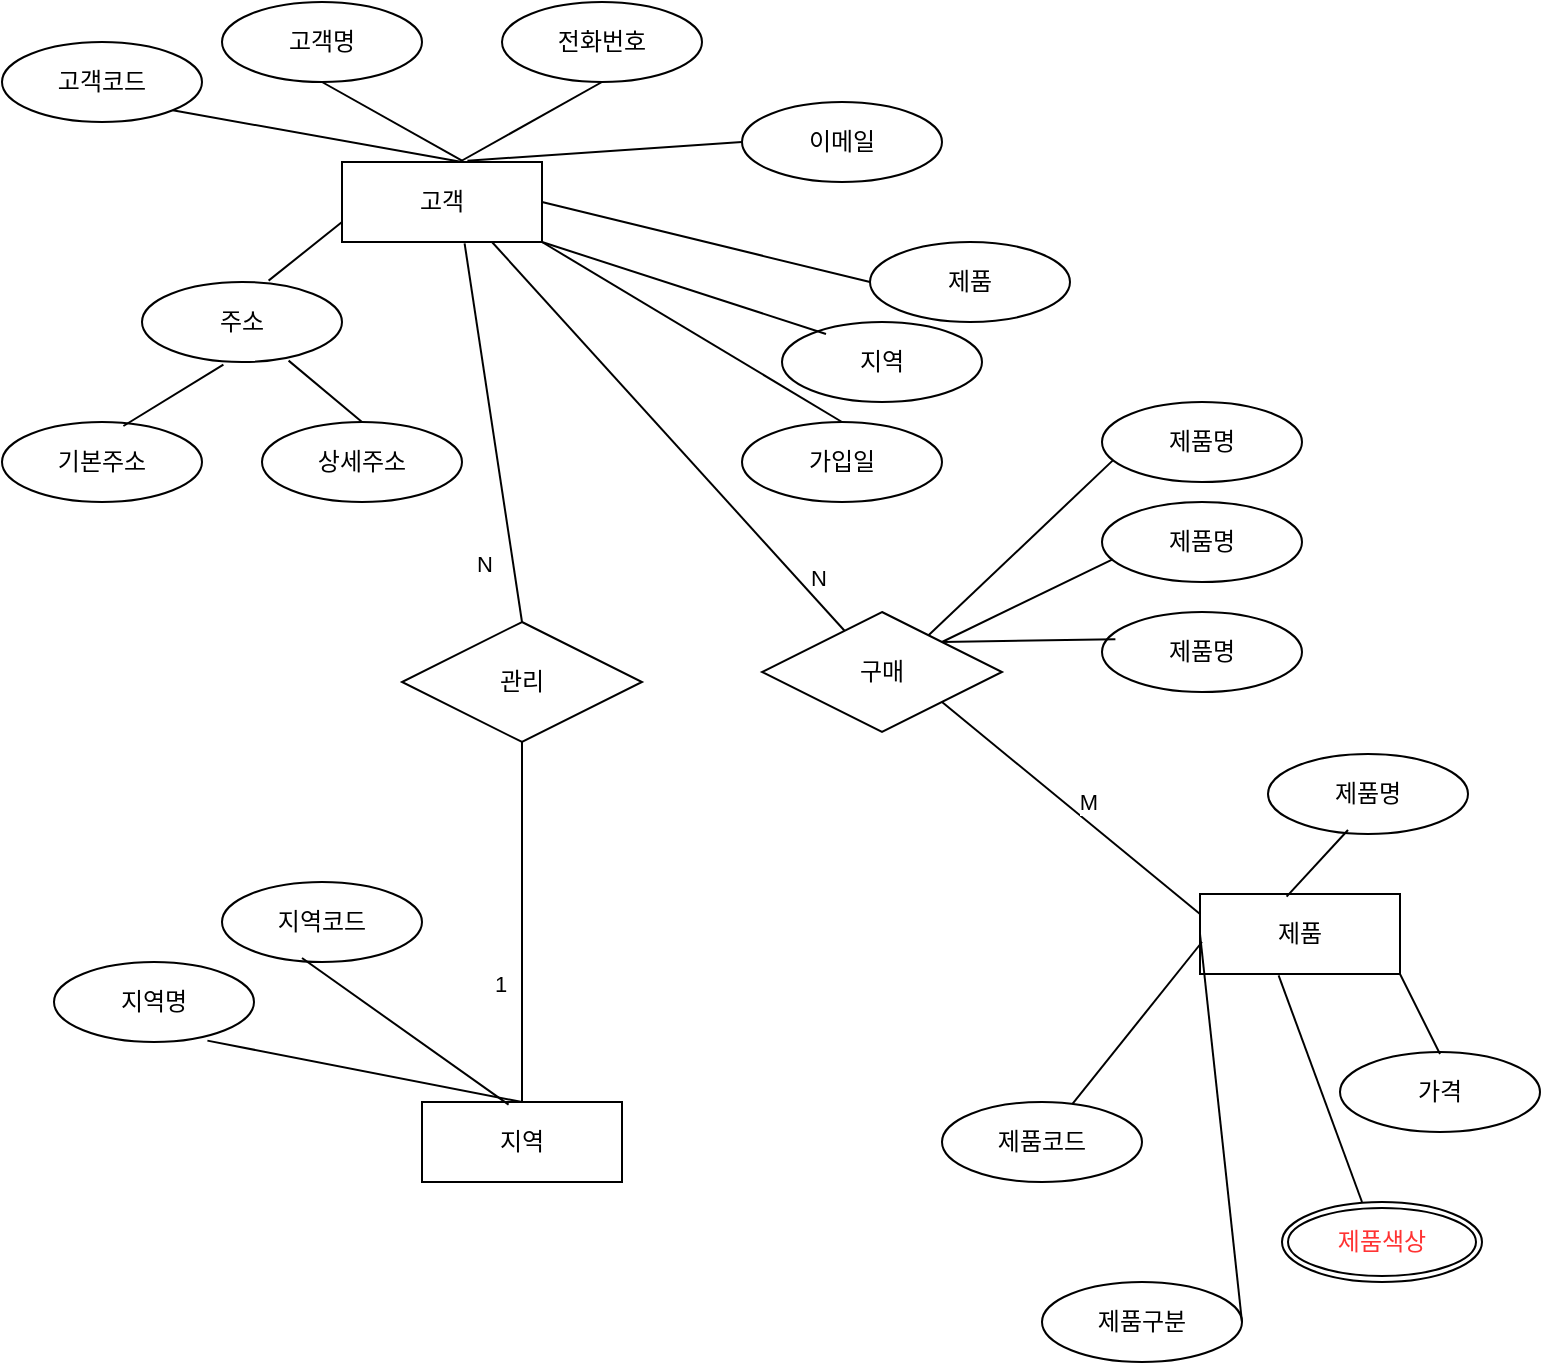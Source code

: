 <mxfile version="23.1.1" type="github" pages="2">
  <diagram name="페이지-1" id="y88Ug3sZVimrGXpxR_aZ">
    <mxGraphModel dx="2074" dy="1106" grid="1" gridSize="10" guides="1" tooltips="1" connect="1" arrows="1" fold="1" page="1" pageScale="1" pageWidth="827" pageHeight="1169" math="0" shadow="0">
      <root>
        <mxCell id="0" />
        <mxCell id="1" parent="0" />
        <mxCell id="SEVIzKfJq-zp5GxZhL6Z-1" value="고객" style="whiteSpace=wrap;html=1;align=center;" parent="1" vertex="1">
          <mxGeometry x="200" y="360" width="100" height="40" as="geometry" />
        </mxCell>
        <mxCell id="SEVIzKfJq-zp5GxZhL6Z-2" value="고객명" style="ellipse;whiteSpace=wrap;html=1;align=center;" parent="1" vertex="1">
          <mxGeometry x="140" y="280" width="100" height="40" as="geometry" />
        </mxCell>
        <mxCell id="SEVIzKfJq-zp5GxZhL6Z-3" value="" style="endArrow=none;html=1;rounded=0;exitX=0.5;exitY=1;exitDx=0;exitDy=0;entryX=0.6;entryY=-0.017;entryDx=0;entryDy=0;entryPerimeter=0;" parent="1" source="SEVIzKfJq-zp5GxZhL6Z-2" target="SEVIzKfJq-zp5GxZhL6Z-1" edge="1">
          <mxGeometry relative="1" as="geometry">
            <mxPoint x="330" y="560" as="sourcePoint" />
            <mxPoint x="450" y="560" as="targetPoint" />
          </mxGeometry>
        </mxCell>
        <mxCell id="SEVIzKfJq-zp5GxZhL6Z-5" value="전화번호" style="ellipse;whiteSpace=wrap;html=1;align=center;" parent="1" vertex="1">
          <mxGeometry x="280" y="280" width="100" height="40" as="geometry" />
        </mxCell>
        <mxCell id="SEVIzKfJq-zp5GxZhL6Z-7" value="" style="endArrow=none;html=1;rounded=0;exitX=0.5;exitY=1;exitDx=0;exitDy=0;entryX=0.587;entryY=0;entryDx=0;entryDy=0;entryPerimeter=0;" parent="1" source="SEVIzKfJq-zp5GxZhL6Z-5" target="SEVIzKfJq-zp5GxZhL6Z-1" edge="1">
          <mxGeometry relative="1" as="geometry">
            <mxPoint x="237" y="320" as="sourcePoint" />
            <mxPoint x="307" y="359" as="targetPoint" />
          </mxGeometry>
        </mxCell>
        <mxCell id="SEVIzKfJq-zp5GxZhL6Z-8" value="이메일" style="ellipse;whiteSpace=wrap;html=1;align=center;" parent="1" vertex="1">
          <mxGeometry x="400" y="330" width="100" height="40" as="geometry" />
        </mxCell>
        <mxCell id="SEVIzKfJq-zp5GxZhL6Z-9" value="고객코드" style="ellipse;whiteSpace=wrap;html=1;align=center;" parent="1" vertex="1">
          <mxGeometry x="30" y="300" width="100" height="40" as="geometry" />
        </mxCell>
        <mxCell id="SEVIzKfJq-zp5GxZhL6Z-10" value="" style="endArrow=none;html=1;rounded=0;exitX=0;exitY=0.5;exitDx=0;exitDy=0;entryX=0.627;entryY=-0.017;entryDx=0;entryDy=0;entryPerimeter=0;" parent="1" source="SEVIzKfJq-zp5GxZhL6Z-8" target="SEVIzKfJq-zp5GxZhL6Z-1" edge="1">
          <mxGeometry relative="1" as="geometry">
            <mxPoint x="340" y="330" as="sourcePoint" />
            <mxPoint x="269" y="370" as="targetPoint" />
          </mxGeometry>
        </mxCell>
        <mxCell id="SEVIzKfJq-zp5GxZhL6Z-11" value="" style="endArrow=none;html=1;rounded=0;exitX=1;exitY=1;exitDx=0;exitDy=0;" parent="1" source="SEVIzKfJq-zp5GxZhL6Z-9" edge="1">
          <mxGeometry relative="1" as="geometry">
            <mxPoint x="410" y="360" as="sourcePoint" />
            <mxPoint x="260" y="360" as="targetPoint" />
          </mxGeometry>
        </mxCell>
        <mxCell id="SEVIzKfJq-zp5GxZhL6Z-12" value="주소" style="ellipse;whiteSpace=wrap;html=1;align=center;" parent="1" vertex="1">
          <mxGeometry x="100" y="420" width="100" height="40" as="geometry" />
        </mxCell>
        <mxCell id="SEVIzKfJq-zp5GxZhL6Z-13" value="기본주소" style="ellipse;whiteSpace=wrap;html=1;align=center;" parent="1" vertex="1">
          <mxGeometry x="30" y="490" width="100" height="40" as="geometry" />
        </mxCell>
        <mxCell id="SEVIzKfJq-zp5GxZhL6Z-14" value="상세주소" style="ellipse;whiteSpace=wrap;html=1;align=center;" parent="1" vertex="1">
          <mxGeometry x="160" y="490" width="100" height="40" as="geometry" />
        </mxCell>
        <mxCell id="SEVIzKfJq-zp5GxZhL6Z-15" value="" style="endArrow=none;html=1;rounded=0;exitX=0;exitY=0.75;exitDx=0;exitDy=0;entryX=0.633;entryY=-0.017;entryDx=0;entryDy=0;entryPerimeter=0;" parent="1" source="SEVIzKfJq-zp5GxZhL6Z-1" target="SEVIzKfJq-zp5GxZhL6Z-12" edge="1">
          <mxGeometry relative="1" as="geometry">
            <mxPoint x="200" y="405" as="sourcePoint" />
            <mxPoint x="270" y="444" as="targetPoint" />
          </mxGeometry>
        </mxCell>
        <mxCell id="SEVIzKfJq-zp5GxZhL6Z-16" value="" style="endArrow=none;html=1;rounded=0;entryX=0.407;entryY=1.033;entryDx=0;entryDy=0;entryPerimeter=0;exitX=0.607;exitY=0.05;exitDx=0;exitDy=0;exitPerimeter=0;" parent="1" source="SEVIzKfJq-zp5GxZhL6Z-13" target="SEVIzKfJq-zp5GxZhL6Z-12" edge="1">
          <mxGeometry relative="1" as="geometry">
            <mxPoint x="100" y="480" as="sourcePoint" />
            <mxPoint x="173" y="429" as="targetPoint" />
          </mxGeometry>
        </mxCell>
        <mxCell id="SEVIzKfJq-zp5GxZhL6Z-17" value="" style="endArrow=none;html=1;rounded=0;exitX=0.5;exitY=0;exitDx=0;exitDy=0;entryX=0.733;entryY=0.983;entryDx=0;entryDy=0;entryPerimeter=0;" parent="1" source="SEVIzKfJq-zp5GxZhL6Z-14" target="SEVIzKfJq-zp5GxZhL6Z-12" edge="1">
          <mxGeometry relative="1" as="geometry">
            <mxPoint x="220" y="410" as="sourcePoint" />
            <mxPoint x="183" y="439" as="targetPoint" />
          </mxGeometry>
        </mxCell>
        <mxCell id="SEVIzKfJq-zp5GxZhL6Z-18" value="" style="endArrow=none;html=1;rounded=0;exitX=1;exitY=1;exitDx=0;exitDy=0;entryX=0.5;entryY=0;entryDx=0;entryDy=0;entryPerimeter=0;" parent="1" source="SEVIzKfJq-zp5GxZhL6Z-1" target="SEVIzKfJq-zp5GxZhL6Z-19" edge="1">
          <mxGeometry relative="1" as="geometry">
            <mxPoint x="210" y="400" as="sourcePoint" />
            <mxPoint x="280" y="450" as="targetPoint" />
          </mxGeometry>
        </mxCell>
        <mxCell id="SEVIzKfJq-zp5GxZhL6Z-19" value="가입일" style="ellipse;whiteSpace=wrap;html=1;align=center;" parent="1" vertex="1">
          <mxGeometry x="400" y="490" width="100" height="40" as="geometry" />
        </mxCell>
        <mxCell id="SEVIzKfJq-zp5GxZhL6Z-20" value="지역" style="ellipse;whiteSpace=wrap;html=1;align=center;" parent="1" vertex="1">
          <mxGeometry x="420" y="440" width="100" height="40" as="geometry" />
        </mxCell>
        <mxCell id="SEVIzKfJq-zp5GxZhL6Z-21" value="" style="endArrow=none;html=1;rounded=0;exitX=1;exitY=1;exitDx=0;exitDy=0;entryX=0.22;entryY=0.15;entryDx=0;entryDy=0;entryPerimeter=0;" parent="1" source="SEVIzKfJq-zp5GxZhL6Z-1" target="SEVIzKfJq-zp5GxZhL6Z-20" edge="1">
          <mxGeometry relative="1" as="geometry">
            <mxPoint x="330" y="409" as="sourcePoint" />
            <mxPoint x="356" y="460" as="targetPoint" />
          </mxGeometry>
        </mxCell>
        <mxCell id="SEVIzKfJq-zp5GxZhL6Z-22" value="지역" style="whiteSpace=wrap;html=1;align=center;" parent="1" vertex="1">
          <mxGeometry x="240" y="830" width="100" height="40" as="geometry" />
        </mxCell>
        <mxCell id="SEVIzKfJq-zp5GxZhL6Z-23" value="지역코드" style="ellipse;whiteSpace=wrap;html=1;align=center;" parent="1" vertex="1">
          <mxGeometry x="140" y="720" width="100" height="40" as="geometry" />
        </mxCell>
        <mxCell id="SEVIzKfJq-zp5GxZhL6Z-24" value="지역명" style="ellipse;whiteSpace=wrap;html=1;align=center;" parent="1" vertex="1">
          <mxGeometry x="56" y="760" width="100" height="40" as="geometry" />
        </mxCell>
        <mxCell id="SEVIzKfJq-zp5GxZhL6Z-25" value="" style="endArrow=none;html=1;rounded=0;exitX=0.4;exitY=0.95;exitDx=0;exitDy=0;exitPerimeter=0;entryX=0.433;entryY=0.033;entryDx=0;entryDy=0;entryPerimeter=0;" parent="1" source="SEVIzKfJq-zp5GxZhL6Z-23" target="SEVIzKfJq-zp5GxZhL6Z-22" edge="1">
          <mxGeometry relative="1" as="geometry">
            <mxPoint x="140" y="735" as="sourcePoint" />
            <mxPoint x="166" y="786" as="targetPoint" />
          </mxGeometry>
        </mxCell>
        <mxCell id="SEVIzKfJq-zp5GxZhL6Z-26" value="" style="endArrow=none;html=1;rounded=0;exitX=0.767;exitY=0.983;exitDx=0;exitDy=0;entryX=0.5;entryY=0;entryDx=0;entryDy=0;exitPerimeter=0;" parent="1" source="SEVIzKfJq-zp5GxZhL6Z-24" target="SEVIzKfJq-zp5GxZhL6Z-22" edge="1">
          <mxGeometry relative="1" as="geometry">
            <mxPoint x="250" y="798" as="sourcePoint" />
            <mxPoint x="219" y="831" as="targetPoint" />
          </mxGeometry>
        </mxCell>
        <mxCell id="SEVIzKfJq-zp5GxZhL6Z-27" value="제품" style="whiteSpace=wrap;html=1;align=center;" parent="1" vertex="1">
          <mxGeometry x="629" y="726" width="100" height="40" as="geometry" />
        </mxCell>
        <mxCell id="SEVIzKfJq-zp5GxZhL6Z-28" value="제품명" style="ellipse;whiteSpace=wrap;html=1;align=center;" parent="1" vertex="1">
          <mxGeometry x="663" y="656" width="100" height="40" as="geometry" />
        </mxCell>
        <mxCell id="SEVIzKfJq-zp5GxZhL6Z-29" value="제품코드" style="ellipse;whiteSpace=wrap;html=1;align=center;" parent="1" vertex="1">
          <mxGeometry x="500" y="830" width="100" height="40" as="geometry" />
        </mxCell>
        <mxCell id="SEVIzKfJq-zp5GxZhL6Z-30" value="" style="endArrow=none;html=1;rounded=0;exitX=0.4;exitY=0.95;exitDx=0;exitDy=0;exitPerimeter=0;entryX=0.433;entryY=0.033;entryDx=0;entryDy=0;entryPerimeter=0;" parent="1" source="SEVIzKfJq-zp5GxZhL6Z-28" target="SEVIzKfJq-zp5GxZhL6Z-27" edge="1">
          <mxGeometry relative="1" as="geometry">
            <mxPoint x="603" y="641" as="sourcePoint" />
            <mxPoint x="629" y="692" as="targetPoint" />
          </mxGeometry>
        </mxCell>
        <mxCell id="SEVIzKfJq-zp5GxZhL6Z-32" value="제품구분" style="ellipse;whiteSpace=wrap;html=1;align=center;" parent="1" vertex="1">
          <mxGeometry x="550" y="920" width="100" height="40" as="geometry" />
        </mxCell>
        <mxCell id="SEVIzKfJq-zp5GxZhL6Z-34" value="" style="endArrow=none;html=1;rounded=0;entryX=0;entryY=0.5;entryDx=0;entryDy=0;exitX=1;exitY=0.5;exitDx=0;exitDy=0;" parent="1" source="SEVIzKfJq-zp5GxZhL6Z-32" target="SEVIzKfJq-zp5GxZhL6Z-27" edge="1">
          <mxGeometry relative="1" as="geometry">
            <mxPoint x="569" y="746" as="sourcePoint" />
            <mxPoint x="622" y="766" as="targetPoint" />
          </mxGeometry>
        </mxCell>
        <mxCell id="SEVIzKfJq-zp5GxZhL6Z-36" value="&lt;font color=&quot;#ff3333&quot;&gt;제품색상&lt;/font&gt;" style="ellipse;shape=doubleEllipse;margin=3;whiteSpace=wrap;html=1;align=center;" parent="1" vertex="1">
          <mxGeometry x="670" y="880" width="100" height="40" as="geometry" />
        </mxCell>
        <mxCell id="SEVIzKfJq-zp5GxZhL6Z-37" value="" style="endArrow=none;html=1;rounded=0;entryX=0.393;entryY=1.017;entryDx=0;entryDy=0;exitX=0.4;exitY=0;exitDx=0;exitDy=0;exitPerimeter=0;entryPerimeter=0;" parent="1" source="SEVIzKfJq-zp5GxZhL6Z-36" target="SEVIzKfJq-zp5GxZhL6Z-27" edge="1">
          <mxGeometry relative="1" as="geometry">
            <mxPoint x="573" y="776" as="sourcePoint" />
            <mxPoint x="663" y="776" as="targetPoint" />
          </mxGeometry>
        </mxCell>
        <mxCell id="SEVIzKfJq-zp5GxZhL6Z-39" value="가격" style="ellipse;whiteSpace=wrap;html=1;align=center;" parent="1" vertex="1">
          <mxGeometry x="699" y="805" width="100" height="40" as="geometry" />
        </mxCell>
        <mxCell id="SEVIzKfJq-zp5GxZhL6Z-40" value="" style="endArrow=none;html=1;rounded=0;entryX=1;entryY=1;entryDx=0;entryDy=0;exitX=0.5;exitY=0;exitDx=0;exitDy=0;" parent="1" target="SEVIzKfJq-zp5GxZhL6Z-27" edge="1">
          <mxGeometry relative="1" as="geometry">
            <mxPoint x="749" y="806" as="sourcePoint" />
            <mxPoint x="678" y="777" as="targetPoint" />
          </mxGeometry>
        </mxCell>
        <mxCell id="SEVIzKfJq-zp5GxZhL6Z-41" value="제품" style="ellipse;whiteSpace=wrap;html=1;align=center;" parent="1" vertex="1">
          <mxGeometry x="464" y="400" width="100" height="40" as="geometry" />
        </mxCell>
        <mxCell id="SEVIzKfJq-zp5GxZhL6Z-42" value="" style="endArrow=none;html=1;rounded=0;exitX=0;exitY=0.5;exitDx=0;exitDy=0;entryX=1;entryY=0.5;entryDx=0;entryDy=0;" parent="1" source="SEVIzKfJq-zp5GxZhL6Z-41" target="SEVIzKfJq-zp5GxZhL6Z-1" edge="1">
          <mxGeometry relative="1" as="geometry">
            <mxPoint x="437" y="391" as="sourcePoint" />
            <mxPoint x="300" y="400" as="targetPoint" />
          </mxGeometry>
        </mxCell>
        <mxCell id="SEVIzKfJq-zp5GxZhL6Z-43" value="관리" style="shape=rhombus;perimeter=rhombusPerimeter;whiteSpace=wrap;html=1;align=center;" parent="1" vertex="1">
          <mxGeometry x="230" y="590" width="120" height="60" as="geometry" />
        </mxCell>
        <mxCell id="SEVIzKfJq-zp5GxZhL6Z-45" value="" style="endArrow=none;html=1;rounded=0;exitX=0.613;exitY=1.017;exitDx=0;exitDy=0;entryX=0.5;entryY=0;entryDx=0;entryDy=0;exitPerimeter=0;" parent="1" source="SEVIzKfJq-zp5GxZhL6Z-1" target="SEVIzKfJq-zp5GxZhL6Z-43" edge="1">
          <mxGeometry relative="1" as="geometry">
            <mxPoint x="250" y="430" as="sourcePoint" />
            <mxPoint x="314" y="530" as="targetPoint" />
          </mxGeometry>
        </mxCell>
        <mxCell id="SEVIzKfJq-zp5GxZhL6Z-47" value="N" style="edgeLabel;html=1;align=center;verticalAlign=middle;resizable=0;points=[];" parent="SEVIzKfJq-zp5GxZhL6Z-45" vertex="1" connectable="0">
          <mxGeometry x="0.6" y="-3" relative="1" as="geometry">
            <mxPoint x="-11" y="8" as="offset" />
          </mxGeometry>
        </mxCell>
        <mxCell id="SEVIzKfJq-zp5GxZhL6Z-46" value="" style="endArrow=none;html=1;rounded=0;exitX=0.5;exitY=1;exitDx=0;exitDy=0;" parent="1" source="SEVIzKfJq-zp5GxZhL6Z-43" target="SEVIzKfJq-zp5GxZhL6Z-22" edge="1">
          <mxGeometry relative="1" as="geometry">
            <mxPoint x="300" y="660" as="sourcePoint" />
            <mxPoint x="329" y="849" as="targetPoint" />
          </mxGeometry>
        </mxCell>
        <mxCell id="SEVIzKfJq-zp5GxZhL6Z-48" value="1" style="edgeLabel;html=1;align=center;verticalAlign=middle;resizable=0;points=[];" parent="SEVIzKfJq-zp5GxZhL6Z-46" vertex="1" connectable="0">
          <mxGeometry x="0.341" y="-4" relative="1" as="geometry">
            <mxPoint x="-7" as="offset" />
          </mxGeometry>
        </mxCell>
        <mxCell id="SEVIzKfJq-zp5GxZhL6Z-49" value="구매" style="shape=rhombus;perimeter=rhombusPerimeter;whiteSpace=wrap;html=1;align=center;" parent="1" vertex="1">
          <mxGeometry x="410" y="585" width="120" height="60" as="geometry" />
        </mxCell>
        <mxCell id="SEVIzKfJq-zp5GxZhL6Z-50" value="제품명" style="ellipse;whiteSpace=wrap;html=1;align=center;" parent="1" vertex="1">
          <mxGeometry x="580" y="480" width="100" height="40" as="geometry" />
        </mxCell>
        <mxCell id="SEVIzKfJq-zp5GxZhL6Z-51" value="제품명" style="ellipse;whiteSpace=wrap;html=1;align=center;" parent="1" vertex="1">
          <mxGeometry x="580" y="530" width="100" height="40" as="geometry" />
        </mxCell>
        <mxCell id="SEVIzKfJq-zp5GxZhL6Z-52" value="제품명" style="ellipse;whiteSpace=wrap;html=1;align=center;" parent="1" vertex="1">
          <mxGeometry x="580" y="585" width="100" height="40" as="geometry" />
        </mxCell>
        <mxCell id="SEVIzKfJq-zp5GxZhL6Z-53" value="" style="endArrow=none;html=1;rounded=0;exitX=0.694;exitY=0.194;exitDx=0;exitDy=0;entryX=0.053;entryY=0.733;entryDx=0;entryDy=0;exitPerimeter=0;entryPerimeter=0;" parent="1" source="SEVIzKfJq-zp5GxZhL6Z-49" target="SEVIzKfJq-zp5GxZhL6Z-50" edge="1">
          <mxGeometry relative="1" as="geometry">
            <mxPoint x="472.5" y="590" as="sourcePoint" />
            <mxPoint x="555.5" y="611" as="targetPoint" />
          </mxGeometry>
        </mxCell>
        <mxCell id="SEVIzKfJq-zp5GxZhL6Z-54" value="" style="endArrow=none;html=1;rounded=0;exitX=1;exitY=0;exitDx=0;exitDy=0;entryX=0.053;entryY=0.717;entryDx=0;entryDy=0;entryPerimeter=0;" parent="1" source="SEVIzKfJq-zp5GxZhL6Z-49" target="SEVIzKfJq-zp5GxZhL6Z-51" edge="1">
          <mxGeometry relative="1" as="geometry">
            <mxPoint x="503" y="607" as="sourcePoint" />
            <mxPoint x="595" y="519" as="targetPoint" />
          </mxGeometry>
        </mxCell>
        <mxCell id="SEVIzKfJq-zp5GxZhL6Z-55" value="" style="endArrow=none;html=1;rounded=0;exitX=1;exitY=0;exitDx=0;exitDy=0;entryX=0.067;entryY=0.342;entryDx=0;entryDy=0;entryPerimeter=0;" parent="1" source="SEVIzKfJq-zp5GxZhL6Z-49" target="SEVIzKfJq-zp5GxZhL6Z-52" edge="1">
          <mxGeometry relative="1" as="geometry">
            <mxPoint x="510" y="610" as="sourcePoint" />
            <mxPoint x="595" y="569" as="targetPoint" />
          </mxGeometry>
        </mxCell>
        <mxCell id="SEVIzKfJq-zp5GxZhL6Z-56" value="" style="endArrow=none;html=1;rounded=0;exitX=0.75;exitY=1;exitDx=0;exitDy=0;" parent="1" source="SEVIzKfJq-zp5GxZhL6Z-1" target="SEVIzKfJq-zp5GxZhL6Z-49" edge="1">
          <mxGeometry relative="1" as="geometry">
            <mxPoint x="310" y="410" as="sourcePoint" />
            <mxPoint x="374" y="510" as="targetPoint" />
          </mxGeometry>
        </mxCell>
        <mxCell id="SEVIzKfJq-zp5GxZhL6Z-59" value="N" style="edgeLabel;html=1;align=center;verticalAlign=middle;resizable=0;points=[];" parent="SEVIzKfJq-zp5GxZhL6Z-56" vertex="1" connectable="0">
          <mxGeometry x="0.74" y="2" relative="1" as="geometry">
            <mxPoint x="8" as="offset" />
          </mxGeometry>
        </mxCell>
        <mxCell id="SEVIzKfJq-zp5GxZhL6Z-57" value="" style="endArrow=none;html=1;rounded=0;" parent="1" target="SEVIzKfJq-zp5GxZhL6Z-29" edge="1">
          <mxGeometry relative="1" as="geometry">
            <mxPoint x="630" y="750" as="sourcePoint" />
            <mxPoint x="682" y="737" as="targetPoint" />
          </mxGeometry>
        </mxCell>
        <mxCell id="SEVIzKfJq-zp5GxZhL6Z-58" value="" style="endArrow=none;html=1;rounded=0;exitX=1;exitY=1;exitDx=0;exitDy=0;entryX=0;entryY=0.25;entryDx=0;entryDy=0;" parent="1" source="SEVIzKfJq-zp5GxZhL6Z-49" target="SEVIzKfJq-zp5GxZhL6Z-27" edge="1">
          <mxGeometry relative="1" as="geometry">
            <mxPoint x="640" y="760" as="sourcePoint" />
            <mxPoint x="575" y="841" as="targetPoint" />
          </mxGeometry>
        </mxCell>
        <mxCell id="SEVIzKfJq-zp5GxZhL6Z-60" value="M" style="edgeLabel;html=1;align=center;verticalAlign=middle;resizable=0;points=[];" parent="SEVIzKfJq-zp5GxZhL6Z-58" vertex="1" connectable="0">
          <mxGeometry x="-0.021" y="3" relative="1" as="geometry">
            <mxPoint x="8" as="offset" />
          </mxGeometry>
        </mxCell>
      </root>
    </mxGraphModel>
  </diagram>
  <diagram id="8Q22fboDWvv9FBcTyrxG" name="페이지-2">
    <mxGraphModel dx="2074" dy="1106" grid="1" gridSize="10" guides="1" tooltips="1" connect="1" arrows="1" fold="1" page="1" pageScale="1" pageWidth="1169" pageHeight="827" math="0" shadow="0">
      <root>
        <mxCell id="0" />
        <mxCell id="1" parent="0" />
        <mxCell id="imBwDSwMUSAuqigEpWL7-1" value="고객" style="shape=table;startSize=30;container=1;collapsible=1;childLayout=tableLayout;fixedRows=1;rowLines=0;fontStyle=1;align=center;resizeLast=1;html=1;" vertex="1" parent="1">
          <mxGeometry x="160" y="90" width="180" height="210" as="geometry" />
        </mxCell>
        <mxCell id="imBwDSwMUSAuqigEpWL7-2" value="" style="shape=tableRow;horizontal=0;startSize=0;swimlaneHead=0;swimlaneBody=0;fillColor=none;collapsible=0;dropTarget=0;points=[[0,0.5],[1,0.5]];portConstraint=eastwest;top=0;left=0;right=0;bottom=1;" vertex="1" parent="imBwDSwMUSAuqigEpWL7-1">
          <mxGeometry y="30" width="180" height="30" as="geometry" />
        </mxCell>
        <mxCell id="imBwDSwMUSAuqigEpWL7-3" value="PK" style="shape=partialRectangle;connectable=0;fillColor=none;top=0;left=0;bottom=0;right=0;fontStyle=1;overflow=hidden;whiteSpace=wrap;html=1;" vertex="1" parent="imBwDSwMUSAuqigEpWL7-2">
          <mxGeometry width="30" height="30" as="geometry">
            <mxRectangle width="30" height="30" as="alternateBounds" />
          </mxGeometry>
        </mxCell>
        <mxCell id="imBwDSwMUSAuqigEpWL7-4" value="고객코드" style="shape=partialRectangle;connectable=0;fillColor=none;top=0;left=0;bottom=0;right=0;align=left;spacingLeft=6;fontStyle=5;overflow=hidden;whiteSpace=wrap;html=1;" vertex="1" parent="imBwDSwMUSAuqigEpWL7-2">
          <mxGeometry x="30" width="150" height="30" as="geometry">
            <mxRectangle width="150" height="30" as="alternateBounds" />
          </mxGeometry>
        </mxCell>
        <mxCell id="imBwDSwMUSAuqigEpWL7-5" value="" style="shape=tableRow;horizontal=0;startSize=0;swimlaneHead=0;swimlaneBody=0;fillColor=none;collapsible=0;dropTarget=0;points=[[0,0.5],[1,0.5]];portConstraint=eastwest;top=0;left=0;right=0;bottom=0;" vertex="1" parent="imBwDSwMUSAuqigEpWL7-1">
          <mxGeometry y="60" width="180" height="30" as="geometry" />
        </mxCell>
        <mxCell id="imBwDSwMUSAuqigEpWL7-6" value="" style="shape=partialRectangle;connectable=0;fillColor=none;top=0;left=0;bottom=0;right=0;editable=1;overflow=hidden;whiteSpace=wrap;html=1;" vertex="1" parent="imBwDSwMUSAuqigEpWL7-5">
          <mxGeometry width="30" height="30" as="geometry">
            <mxRectangle width="30" height="30" as="alternateBounds" />
          </mxGeometry>
        </mxCell>
        <mxCell id="imBwDSwMUSAuqigEpWL7-7" value="고객명" style="shape=partialRectangle;connectable=0;fillColor=none;top=0;left=0;bottom=0;right=0;align=left;spacingLeft=6;overflow=hidden;whiteSpace=wrap;html=1;" vertex="1" parent="imBwDSwMUSAuqigEpWL7-5">
          <mxGeometry x="30" width="150" height="30" as="geometry">
            <mxRectangle width="150" height="30" as="alternateBounds" />
          </mxGeometry>
        </mxCell>
        <mxCell id="imBwDSwMUSAuqigEpWL7-8" value="" style="shape=tableRow;horizontal=0;startSize=0;swimlaneHead=0;swimlaneBody=0;fillColor=none;collapsible=0;dropTarget=0;points=[[0,0.5],[1,0.5]];portConstraint=eastwest;top=0;left=0;right=0;bottom=0;" vertex="1" parent="imBwDSwMUSAuqigEpWL7-1">
          <mxGeometry y="90" width="180" height="30" as="geometry" />
        </mxCell>
        <mxCell id="imBwDSwMUSAuqigEpWL7-9" value="" style="shape=partialRectangle;connectable=0;fillColor=none;top=0;left=0;bottom=0;right=0;editable=1;overflow=hidden;whiteSpace=wrap;html=1;" vertex="1" parent="imBwDSwMUSAuqigEpWL7-8">
          <mxGeometry width="30" height="30" as="geometry">
            <mxRectangle width="30" height="30" as="alternateBounds" />
          </mxGeometry>
        </mxCell>
        <mxCell id="imBwDSwMUSAuqigEpWL7-10" value="이메일" style="shape=partialRectangle;connectable=0;fillColor=none;top=0;left=0;bottom=0;right=0;align=left;spacingLeft=6;overflow=hidden;whiteSpace=wrap;html=1;" vertex="1" parent="imBwDSwMUSAuqigEpWL7-8">
          <mxGeometry x="30" width="150" height="30" as="geometry">
            <mxRectangle width="150" height="30" as="alternateBounds" />
          </mxGeometry>
        </mxCell>
        <mxCell id="imBwDSwMUSAuqigEpWL7-11" value="" style="shape=tableRow;horizontal=0;startSize=0;swimlaneHead=0;swimlaneBody=0;fillColor=none;collapsible=0;dropTarget=0;points=[[0,0.5],[1,0.5]];portConstraint=eastwest;top=0;left=0;right=0;bottom=0;" vertex="1" parent="imBwDSwMUSAuqigEpWL7-1">
          <mxGeometry y="120" width="180" height="30" as="geometry" />
        </mxCell>
        <mxCell id="imBwDSwMUSAuqigEpWL7-12" value="" style="shape=partialRectangle;connectable=0;fillColor=none;top=0;left=0;bottom=0;right=0;editable=1;overflow=hidden;whiteSpace=wrap;html=1;" vertex="1" parent="imBwDSwMUSAuqigEpWL7-11">
          <mxGeometry width="30" height="30" as="geometry">
            <mxRectangle width="30" height="30" as="alternateBounds" />
          </mxGeometry>
        </mxCell>
        <mxCell id="imBwDSwMUSAuqigEpWL7-13" value="기본주소" style="shape=partialRectangle;connectable=0;fillColor=none;top=0;left=0;bottom=0;right=0;align=left;spacingLeft=6;overflow=hidden;whiteSpace=wrap;html=1;" vertex="1" parent="imBwDSwMUSAuqigEpWL7-11">
          <mxGeometry x="30" width="150" height="30" as="geometry">
            <mxRectangle width="150" height="30" as="alternateBounds" />
          </mxGeometry>
        </mxCell>
        <mxCell id="imBwDSwMUSAuqigEpWL7-14" value="" style="shape=tableRow;horizontal=0;startSize=0;swimlaneHead=0;swimlaneBody=0;fillColor=none;collapsible=0;dropTarget=0;points=[[0,0.5],[1,0.5]];portConstraint=eastwest;top=0;left=0;right=0;bottom=0;" vertex="1" parent="imBwDSwMUSAuqigEpWL7-1">
          <mxGeometry y="150" width="180" height="30" as="geometry" />
        </mxCell>
        <mxCell id="imBwDSwMUSAuqigEpWL7-15" value="" style="shape=partialRectangle;connectable=0;fillColor=none;top=0;left=0;bottom=0;right=0;editable=1;overflow=hidden;whiteSpace=wrap;html=1;" vertex="1" parent="imBwDSwMUSAuqigEpWL7-14">
          <mxGeometry width="30" height="30" as="geometry">
            <mxRectangle width="30" height="30" as="alternateBounds" />
          </mxGeometry>
        </mxCell>
        <mxCell id="imBwDSwMUSAuqigEpWL7-16" value="상세주소" style="shape=partialRectangle;connectable=0;fillColor=none;top=0;left=0;bottom=0;right=0;align=left;spacingLeft=6;overflow=hidden;whiteSpace=wrap;html=1;" vertex="1" parent="imBwDSwMUSAuqigEpWL7-14">
          <mxGeometry x="30" width="150" height="30" as="geometry">
            <mxRectangle width="150" height="30" as="alternateBounds" />
          </mxGeometry>
        </mxCell>
        <mxCell id="imBwDSwMUSAuqigEpWL7-17" value="" style="shape=tableRow;horizontal=0;startSize=0;swimlaneHead=0;swimlaneBody=0;fillColor=none;collapsible=0;dropTarget=0;points=[[0,0.5],[1,0.5]];portConstraint=eastwest;top=0;left=0;right=0;bottom=0;" vertex="1" parent="imBwDSwMUSAuqigEpWL7-1">
          <mxGeometry y="180" width="180" height="30" as="geometry" />
        </mxCell>
        <mxCell id="imBwDSwMUSAuqigEpWL7-18" value="" style="shape=partialRectangle;connectable=0;fillColor=none;top=0;left=0;bottom=0;right=0;editable=1;overflow=hidden;whiteSpace=wrap;html=1;" vertex="1" parent="imBwDSwMUSAuqigEpWL7-17">
          <mxGeometry width="30" height="30" as="geometry">
            <mxRectangle width="30" height="30" as="alternateBounds" />
          </mxGeometry>
        </mxCell>
        <mxCell id="imBwDSwMUSAuqigEpWL7-19" value="지역코드" style="shape=partialRectangle;connectable=0;fillColor=none;top=0;left=0;bottom=0;right=0;align=left;spacingLeft=6;overflow=hidden;whiteSpace=wrap;html=1;" vertex="1" parent="imBwDSwMUSAuqigEpWL7-17">
          <mxGeometry x="30" width="150" height="30" as="geometry">
            <mxRectangle width="150" height="30" as="alternateBounds" />
          </mxGeometry>
        </mxCell>
        <mxCell id="imBwDSwMUSAuqigEpWL7-26" value="지역" style="shape=table;startSize=30;container=1;collapsible=1;childLayout=tableLayout;fixedRows=1;rowLines=0;fontStyle=1;align=center;resizeLast=1;html=1;" vertex="1" parent="1">
          <mxGeometry x="500" y="90" width="180" height="90" as="geometry" />
        </mxCell>
        <mxCell id="imBwDSwMUSAuqigEpWL7-27" value="" style="shape=tableRow;horizontal=0;startSize=0;swimlaneHead=0;swimlaneBody=0;fillColor=none;collapsible=0;dropTarget=0;points=[[0,0.5],[1,0.5]];portConstraint=eastwest;top=0;left=0;right=0;bottom=1;" vertex="1" parent="imBwDSwMUSAuqigEpWL7-26">
          <mxGeometry y="30" width="180" height="30" as="geometry" />
        </mxCell>
        <mxCell id="imBwDSwMUSAuqigEpWL7-28" value="PK" style="shape=partialRectangle;connectable=0;fillColor=none;top=0;left=0;bottom=0;right=0;fontStyle=1;overflow=hidden;whiteSpace=wrap;html=1;" vertex="1" parent="imBwDSwMUSAuqigEpWL7-27">
          <mxGeometry width="30" height="30" as="geometry">
            <mxRectangle width="30" height="30" as="alternateBounds" />
          </mxGeometry>
        </mxCell>
        <mxCell id="imBwDSwMUSAuqigEpWL7-29" value="지역코드" style="shape=partialRectangle;connectable=0;fillColor=none;top=0;left=0;bottom=0;right=0;align=left;spacingLeft=6;fontStyle=5;overflow=hidden;whiteSpace=wrap;html=1;" vertex="1" parent="imBwDSwMUSAuqigEpWL7-27">
          <mxGeometry x="30" width="150" height="30" as="geometry">
            <mxRectangle width="150" height="30" as="alternateBounds" />
          </mxGeometry>
        </mxCell>
        <mxCell id="imBwDSwMUSAuqigEpWL7-30" value="" style="shape=tableRow;horizontal=0;startSize=0;swimlaneHead=0;swimlaneBody=0;fillColor=none;collapsible=0;dropTarget=0;points=[[0,0.5],[1,0.5]];portConstraint=eastwest;top=0;left=0;right=0;bottom=0;" vertex="1" parent="imBwDSwMUSAuqigEpWL7-26">
          <mxGeometry y="60" width="180" height="30" as="geometry" />
        </mxCell>
        <mxCell id="imBwDSwMUSAuqigEpWL7-31" value="" style="shape=partialRectangle;connectable=0;fillColor=none;top=0;left=0;bottom=0;right=0;editable=1;overflow=hidden;whiteSpace=wrap;html=1;" vertex="1" parent="imBwDSwMUSAuqigEpWL7-30">
          <mxGeometry width="30" height="30" as="geometry">
            <mxRectangle width="30" height="30" as="alternateBounds" />
          </mxGeometry>
        </mxCell>
        <mxCell id="imBwDSwMUSAuqigEpWL7-32" value="지역명" style="shape=partialRectangle;connectable=0;fillColor=none;top=0;left=0;bottom=0;right=0;align=left;spacingLeft=6;overflow=hidden;whiteSpace=wrap;html=1;" vertex="1" parent="imBwDSwMUSAuqigEpWL7-30">
          <mxGeometry x="30" width="150" height="30" as="geometry">
            <mxRectangle width="150" height="30" as="alternateBounds" />
          </mxGeometry>
        </mxCell>
        <mxCell id="imBwDSwMUSAuqigEpWL7-51" value="제품" style="shape=table;startSize=30;container=1;collapsible=1;childLayout=tableLayout;fixedRows=1;rowLines=0;fontStyle=1;align=center;resizeLast=1;html=1;" vertex="1" parent="1">
          <mxGeometry x="810" y="80" width="180" height="270" as="geometry" />
        </mxCell>
        <mxCell id="imBwDSwMUSAuqigEpWL7-52" value="" style="shape=tableRow;horizontal=0;startSize=0;swimlaneHead=0;swimlaneBody=0;fillColor=none;collapsible=0;dropTarget=0;points=[[0,0.5],[1,0.5]];portConstraint=eastwest;top=0;left=0;right=0;bottom=1;" vertex="1" parent="imBwDSwMUSAuqigEpWL7-51">
          <mxGeometry y="30" width="180" height="30" as="geometry" />
        </mxCell>
        <mxCell id="imBwDSwMUSAuqigEpWL7-53" value="PK" style="shape=partialRectangle;connectable=0;fillColor=none;top=0;left=0;bottom=0;right=0;fontStyle=1;overflow=hidden;whiteSpace=wrap;html=1;" vertex="1" parent="imBwDSwMUSAuqigEpWL7-52">
          <mxGeometry width="30" height="30" as="geometry">
            <mxRectangle width="30" height="30" as="alternateBounds" />
          </mxGeometry>
        </mxCell>
        <mxCell id="imBwDSwMUSAuqigEpWL7-54" value="제품코드" style="shape=partialRectangle;connectable=0;fillColor=none;top=0;left=0;bottom=0;right=0;align=left;spacingLeft=6;fontStyle=5;overflow=hidden;whiteSpace=wrap;html=1;" vertex="1" parent="imBwDSwMUSAuqigEpWL7-52">
          <mxGeometry x="30" width="150" height="30" as="geometry">
            <mxRectangle width="150" height="30" as="alternateBounds" />
          </mxGeometry>
        </mxCell>
        <mxCell id="imBwDSwMUSAuqigEpWL7-55" value="" style="shape=tableRow;horizontal=0;startSize=0;swimlaneHead=0;swimlaneBody=0;fillColor=none;collapsible=0;dropTarget=0;points=[[0,0.5],[1,0.5]];portConstraint=eastwest;top=0;left=0;right=0;bottom=0;" vertex="1" parent="imBwDSwMUSAuqigEpWL7-51">
          <mxGeometry y="60" width="180" height="30" as="geometry" />
        </mxCell>
        <mxCell id="imBwDSwMUSAuqigEpWL7-56" value="" style="shape=partialRectangle;connectable=0;fillColor=none;top=0;left=0;bottom=0;right=0;editable=1;overflow=hidden;whiteSpace=wrap;html=1;" vertex="1" parent="imBwDSwMUSAuqigEpWL7-55">
          <mxGeometry width="30" height="30" as="geometry">
            <mxRectangle width="30" height="30" as="alternateBounds" />
          </mxGeometry>
        </mxCell>
        <mxCell id="imBwDSwMUSAuqigEpWL7-57" value="제품명" style="shape=partialRectangle;connectable=0;fillColor=none;top=0;left=0;bottom=0;right=0;align=left;spacingLeft=6;overflow=hidden;whiteSpace=wrap;html=1;" vertex="1" parent="imBwDSwMUSAuqigEpWL7-55">
          <mxGeometry x="30" width="150" height="30" as="geometry">
            <mxRectangle width="150" height="30" as="alternateBounds" />
          </mxGeometry>
        </mxCell>
        <mxCell id="imBwDSwMUSAuqigEpWL7-58" value="" style="shape=tableRow;horizontal=0;startSize=0;swimlaneHead=0;swimlaneBody=0;fillColor=none;collapsible=0;dropTarget=0;points=[[0,0.5],[1,0.5]];portConstraint=eastwest;top=0;left=0;right=0;bottom=0;" vertex="1" parent="imBwDSwMUSAuqigEpWL7-51">
          <mxGeometry y="90" width="180" height="30" as="geometry" />
        </mxCell>
        <mxCell id="imBwDSwMUSAuqigEpWL7-59" value="" style="shape=partialRectangle;connectable=0;fillColor=none;top=0;left=0;bottom=0;right=0;editable=1;overflow=hidden;whiteSpace=wrap;html=1;" vertex="1" parent="imBwDSwMUSAuqigEpWL7-58">
          <mxGeometry width="30" height="30" as="geometry">
            <mxRectangle width="30" height="30" as="alternateBounds" />
          </mxGeometry>
        </mxCell>
        <mxCell id="imBwDSwMUSAuqigEpWL7-60" value="제품구분" style="shape=partialRectangle;connectable=0;fillColor=none;top=0;left=0;bottom=0;right=0;align=left;spacingLeft=6;overflow=hidden;whiteSpace=wrap;html=1;" vertex="1" parent="imBwDSwMUSAuqigEpWL7-58">
          <mxGeometry x="30" width="150" height="30" as="geometry">
            <mxRectangle width="150" height="30" as="alternateBounds" />
          </mxGeometry>
        </mxCell>
        <mxCell id="imBwDSwMUSAuqigEpWL7-61" value="" style="shape=tableRow;horizontal=0;startSize=0;swimlaneHead=0;swimlaneBody=0;fillColor=none;collapsible=0;dropTarget=0;points=[[0,0.5],[1,0.5]];portConstraint=eastwest;top=0;left=0;right=0;bottom=0;" vertex="1" parent="imBwDSwMUSAuqigEpWL7-51">
          <mxGeometry y="120" width="180" height="30" as="geometry" />
        </mxCell>
        <mxCell id="imBwDSwMUSAuqigEpWL7-62" value="" style="shape=partialRectangle;connectable=0;fillColor=none;top=0;left=0;bottom=0;right=0;editable=1;overflow=hidden;whiteSpace=wrap;html=1;" vertex="1" parent="imBwDSwMUSAuqigEpWL7-61">
          <mxGeometry width="30" height="30" as="geometry">
            <mxRectangle width="30" height="30" as="alternateBounds" />
          </mxGeometry>
        </mxCell>
        <mxCell id="imBwDSwMUSAuqigEpWL7-63" value="가격" style="shape=partialRectangle;connectable=0;fillColor=none;top=0;left=0;bottom=0;right=0;align=left;spacingLeft=6;overflow=hidden;whiteSpace=wrap;html=1;" vertex="1" parent="imBwDSwMUSAuqigEpWL7-61">
          <mxGeometry x="30" width="150" height="30" as="geometry">
            <mxRectangle width="150" height="30" as="alternateBounds" />
          </mxGeometry>
        </mxCell>
        <mxCell id="imBwDSwMUSAuqigEpWL7-64" value="" style="shape=tableRow;horizontal=0;startSize=0;swimlaneHead=0;swimlaneBody=0;fillColor=none;collapsible=0;dropTarget=0;points=[[0,0.5],[1,0.5]];portConstraint=eastwest;top=0;left=0;right=0;bottom=0;" vertex="1" parent="imBwDSwMUSAuqigEpWL7-51">
          <mxGeometry y="150" width="180" height="30" as="geometry" />
        </mxCell>
        <mxCell id="imBwDSwMUSAuqigEpWL7-65" value="" style="shape=partialRectangle;connectable=0;fillColor=none;top=0;left=0;bottom=0;right=0;editable=1;overflow=hidden;whiteSpace=wrap;html=1;" vertex="1" parent="imBwDSwMUSAuqigEpWL7-64">
          <mxGeometry width="30" height="30" as="geometry">
            <mxRectangle width="30" height="30" as="alternateBounds" />
          </mxGeometry>
        </mxCell>
        <mxCell id="imBwDSwMUSAuqigEpWL7-66" value="상세주소" style="shape=partialRectangle;connectable=0;fillColor=none;top=0;left=0;bottom=0;right=0;align=left;spacingLeft=6;overflow=hidden;whiteSpace=wrap;html=1;" vertex="1" parent="imBwDSwMUSAuqigEpWL7-64">
          <mxGeometry x="30" width="150" height="30" as="geometry">
            <mxRectangle width="150" height="30" as="alternateBounds" />
          </mxGeometry>
        </mxCell>
        <mxCell id="imBwDSwMUSAuqigEpWL7-67" value="" style="shape=tableRow;horizontal=0;startSize=0;swimlaneHead=0;swimlaneBody=0;fillColor=none;collapsible=0;dropTarget=0;points=[[0,0.5],[1,0.5]];portConstraint=eastwest;top=0;left=0;right=0;bottom=0;" vertex="1" parent="imBwDSwMUSAuqigEpWL7-51">
          <mxGeometry y="180" width="180" height="30" as="geometry" />
        </mxCell>
        <mxCell id="imBwDSwMUSAuqigEpWL7-68" value="" style="shape=partialRectangle;connectable=0;fillColor=none;top=0;left=0;bottom=0;right=0;editable=1;overflow=hidden;whiteSpace=wrap;html=1;" vertex="1" parent="imBwDSwMUSAuqigEpWL7-67">
          <mxGeometry width="30" height="30" as="geometry">
            <mxRectangle width="30" height="30" as="alternateBounds" />
          </mxGeometry>
        </mxCell>
        <mxCell id="imBwDSwMUSAuqigEpWL7-69" value="지역코드" style="shape=partialRectangle;connectable=0;fillColor=none;top=0;left=0;bottom=0;right=0;align=left;spacingLeft=6;overflow=hidden;whiteSpace=wrap;html=1;" vertex="1" parent="imBwDSwMUSAuqigEpWL7-67">
          <mxGeometry x="30" width="150" height="30" as="geometry">
            <mxRectangle width="150" height="30" as="alternateBounds" />
          </mxGeometry>
        </mxCell>
        <mxCell id="imBwDSwMUSAuqigEpWL7-70" value="" style="shape=tableRow;horizontal=0;startSize=0;swimlaneHead=0;swimlaneBody=0;fillColor=none;collapsible=0;dropTarget=0;points=[[0,0.5],[1,0.5]];portConstraint=eastwest;top=0;left=0;right=0;bottom=0;" vertex="1" parent="imBwDSwMUSAuqigEpWL7-51">
          <mxGeometry y="210" width="180" height="30" as="geometry" />
        </mxCell>
        <mxCell id="imBwDSwMUSAuqigEpWL7-71" value="" style="shape=partialRectangle;connectable=0;fillColor=none;top=0;left=0;bottom=0;right=0;editable=1;overflow=hidden;whiteSpace=wrap;html=1;" vertex="1" parent="imBwDSwMUSAuqigEpWL7-70">
          <mxGeometry width="30" height="30" as="geometry">
            <mxRectangle width="30" height="30" as="alternateBounds" />
          </mxGeometry>
        </mxCell>
        <mxCell id="imBwDSwMUSAuqigEpWL7-72" value="고객명" style="shape=partialRectangle;connectable=0;fillColor=none;top=0;left=0;bottom=0;right=0;align=left;spacingLeft=6;overflow=hidden;whiteSpace=wrap;html=1;" vertex="1" parent="imBwDSwMUSAuqigEpWL7-70">
          <mxGeometry x="30" width="150" height="30" as="geometry">
            <mxRectangle width="150" height="30" as="alternateBounds" />
          </mxGeometry>
        </mxCell>
        <mxCell id="imBwDSwMUSAuqigEpWL7-73" value="" style="shape=tableRow;horizontal=0;startSize=0;swimlaneHead=0;swimlaneBody=0;fillColor=none;collapsible=0;dropTarget=0;points=[[0,0.5],[1,0.5]];portConstraint=eastwest;top=0;left=0;right=0;bottom=0;" vertex="1" parent="imBwDSwMUSAuqigEpWL7-51">
          <mxGeometry y="240" width="180" height="30" as="geometry" />
        </mxCell>
        <mxCell id="imBwDSwMUSAuqigEpWL7-74" value="" style="shape=partialRectangle;connectable=0;fillColor=none;top=0;left=0;bottom=0;right=0;editable=1;overflow=hidden;whiteSpace=wrap;html=1;" vertex="1" parent="imBwDSwMUSAuqigEpWL7-73">
          <mxGeometry width="30" height="30" as="geometry">
            <mxRectangle width="30" height="30" as="alternateBounds" />
          </mxGeometry>
        </mxCell>
        <mxCell id="imBwDSwMUSAuqigEpWL7-75" value="이메일" style="shape=partialRectangle;connectable=0;fillColor=none;top=0;left=0;bottom=0;right=0;align=left;spacingLeft=6;overflow=hidden;whiteSpace=wrap;html=1;" vertex="1" parent="imBwDSwMUSAuqigEpWL7-73">
          <mxGeometry x="30" width="150" height="30" as="geometry">
            <mxRectangle width="150" height="30" as="alternateBounds" />
          </mxGeometry>
        </mxCell>
        <mxCell id="imBwDSwMUSAuqigEpWL7-76" value="관리" style="shape=table;startSize=30;container=1;collapsible=1;childLayout=tableLayout;fixedRows=1;rowLines=0;fontStyle=1;align=center;resizeLast=1;html=1;" vertex="1" parent="1">
          <mxGeometry x="300" y="380" width="180" height="270" as="geometry" />
        </mxCell>
        <mxCell id="imBwDSwMUSAuqigEpWL7-77" value="" style="shape=tableRow;horizontal=0;startSize=0;swimlaneHead=0;swimlaneBody=0;fillColor=none;collapsible=0;dropTarget=0;points=[[0,0.5],[1,0.5]];portConstraint=eastwest;top=0;left=0;right=0;bottom=1;" vertex="1" parent="imBwDSwMUSAuqigEpWL7-76">
          <mxGeometry y="30" width="180" height="30" as="geometry" />
        </mxCell>
        <mxCell id="imBwDSwMUSAuqigEpWL7-78" value="PK" style="shape=partialRectangle;connectable=0;fillColor=none;top=0;left=0;bottom=0;right=0;fontStyle=1;overflow=hidden;whiteSpace=wrap;html=1;" vertex="1" parent="imBwDSwMUSAuqigEpWL7-77">
          <mxGeometry width="30" height="30" as="geometry">
            <mxRectangle width="30" height="30" as="alternateBounds" />
          </mxGeometry>
        </mxCell>
        <mxCell id="imBwDSwMUSAuqigEpWL7-79" value="고객코드" style="shape=partialRectangle;connectable=0;fillColor=none;top=0;left=0;bottom=0;right=0;align=left;spacingLeft=6;fontStyle=5;overflow=hidden;whiteSpace=wrap;html=1;" vertex="1" parent="imBwDSwMUSAuqigEpWL7-77">
          <mxGeometry x="30" width="150" height="30" as="geometry">
            <mxRectangle width="150" height="30" as="alternateBounds" />
          </mxGeometry>
        </mxCell>
        <mxCell id="imBwDSwMUSAuqigEpWL7-80" value="" style="shape=tableRow;horizontal=0;startSize=0;swimlaneHead=0;swimlaneBody=0;fillColor=none;collapsible=0;dropTarget=0;points=[[0,0.5],[1,0.5]];portConstraint=eastwest;top=0;left=0;right=0;bottom=0;" vertex="1" parent="imBwDSwMUSAuqigEpWL7-76">
          <mxGeometry y="60" width="180" height="30" as="geometry" />
        </mxCell>
        <mxCell id="imBwDSwMUSAuqigEpWL7-81" value="" style="shape=partialRectangle;connectable=0;fillColor=none;top=0;left=0;bottom=0;right=0;editable=1;overflow=hidden;whiteSpace=wrap;html=1;" vertex="1" parent="imBwDSwMUSAuqigEpWL7-80">
          <mxGeometry width="30" height="30" as="geometry">
            <mxRectangle width="30" height="30" as="alternateBounds" />
          </mxGeometry>
        </mxCell>
        <mxCell id="imBwDSwMUSAuqigEpWL7-82" value="고객명" style="shape=partialRectangle;connectable=0;fillColor=none;top=0;left=0;bottom=0;right=0;align=left;spacingLeft=6;overflow=hidden;whiteSpace=wrap;html=1;" vertex="1" parent="imBwDSwMUSAuqigEpWL7-80">
          <mxGeometry x="30" width="150" height="30" as="geometry">
            <mxRectangle width="150" height="30" as="alternateBounds" />
          </mxGeometry>
        </mxCell>
        <mxCell id="imBwDSwMUSAuqigEpWL7-83" value="" style="shape=tableRow;horizontal=0;startSize=0;swimlaneHead=0;swimlaneBody=0;fillColor=none;collapsible=0;dropTarget=0;points=[[0,0.5],[1,0.5]];portConstraint=eastwest;top=0;left=0;right=0;bottom=0;" vertex="1" parent="imBwDSwMUSAuqigEpWL7-76">
          <mxGeometry y="90" width="180" height="30" as="geometry" />
        </mxCell>
        <mxCell id="imBwDSwMUSAuqigEpWL7-84" value="" style="shape=partialRectangle;connectable=0;fillColor=none;top=0;left=0;bottom=0;right=0;editable=1;overflow=hidden;whiteSpace=wrap;html=1;" vertex="1" parent="imBwDSwMUSAuqigEpWL7-83">
          <mxGeometry width="30" height="30" as="geometry">
            <mxRectangle width="30" height="30" as="alternateBounds" />
          </mxGeometry>
        </mxCell>
        <mxCell id="imBwDSwMUSAuqigEpWL7-85" value="이메일" style="shape=partialRectangle;connectable=0;fillColor=none;top=0;left=0;bottom=0;right=0;align=left;spacingLeft=6;overflow=hidden;whiteSpace=wrap;html=1;" vertex="1" parent="imBwDSwMUSAuqigEpWL7-83">
          <mxGeometry x="30" width="150" height="30" as="geometry">
            <mxRectangle width="150" height="30" as="alternateBounds" />
          </mxGeometry>
        </mxCell>
        <mxCell id="imBwDSwMUSAuqigEpWL7-86" value="" style="shape=tableRow;horizontal=0;startSize=0;swimlaneHead=0;swimlaneBody=0;fillColor=none;collapsible=0;dropTarget=0;points=[[0,0.5],[1,0.5]];portConstraint=eastwest;top=0;left=0;right=0;bottom=0;" vertex="1" parent="imBwDSwMUSAuqigEpWL7-76">
          <mxGeometry y="120" width="180" height="30" as="geometry" />
        </mxCell>
        <mxCell id="imBwDSwMUSAuqigEpWL7-87" value="" style="shape=partialRectangle;connectable=0;fillColor=none;top=0;left=0;bottom=0;right=0;editable=1;overflow=hidden;whiteSpace=wrap;html=1;" vertex="1" parent="imBwDSwMUSAuqigEpWL7-86">
          <mxGeometry width="30" height="30" as="geometry">
            <mxRectangle width="30" height="30" as="alternateBounds" />
          </mxGeometry>
        </mxCell>
        <mxCell id="imBwDSwMUSAuqigEpWL7-88" value="기본주소" style="shape=partialRectangle;connectable=0;fillColor=none;top=0;left=0;bottom=0;right=0;align=left;spacingLeft=6;overflow=hidden;whiteSpace=wrap;html=1;" vertex="1" parent="imBwDSwMUSAuqigEpWL7-86">
          <mxGeometry x="30" width="150" height="30" as="geometry">
            <mxRectangle width="150" height="30" as="alternateBounds" />
          </mxGeometry>
        </mxCell>
        <mxCell id="imBwDSwMUSAuqigEpWL7-89" value="" style="shape=tableRow;horizontal=0;startSize=0;swimlaneHead=0;swimlaneBody=0;fillColor=none;collapsible=0;dropTarget=0;points=[[0,0.5],[1,0.5]];portConstraint=eastwest;top=0;left=0;right=0;bottom=0;" vertex="1" parent="imBwDSwMUSAuqigEpWL7-76">
          <mxGeometry y="150" width="180" height="30" as="geometry" />
        </mxCell>
        <mxCell id="imBwDSwMUSAuqigEpWL7-90" value="" style="shape=partialRectangle;connectable=0;fillColor=none;top=0;left=0;bottom=0;right=0;editable=1;overflow=hidden;whiteSpace=wrap;html=1;" vertex="1" parent="imBwDSwMUSAuqigEpWL7-89">
          <mxGeometry width="30" height="30" as="geometry">
            <mxRectangle width="30" height="30" as="alternateBounds" />
          </mxGeometry>
        </mxCell>
        <mxCell id="imBwDSwMUSAuqigEpWL7-91" value="상세주소" style="shape=partialRectangle;connectable=0;fillColor=none;top=0;left=0;bottom=0;right=0;align=left;spacingLeft=6;overflow=hidden;whiteSpace=wrap;html=1;" vertex="1" parent="imBwDSwMUSAuqigEpWL7-89">
          <mxGeometry x="30" width="150" height="30" as="geometry">
            <mxRectangle width="150" height="30" as="alternateBounds" />
          </mxGeometry>
        </mxCell>
        <mxCell id="imBwDSwMUSAuqigEpWL7-92" value="" style="shape=tableRow;horizontal=0;startSize=0;swimlaneHead=0;swimlaneBody=0;fillColor=none;collapsible=0;dropTarget=0;points=[[0,0.5],[1,0.5]];portConstraint=eastwest;top=0;left=0;right=0;bottom=0;" vertex="1" parent="imBwDSwMUSAuqigEpWL7-76">
          <mxGeometry y="180" width="180" height="30" as="geometry" />
        </mxCell>
        <mxCell id="imBwDSwMUSAuqigEpWL7-93" value="" style="shape=partialRectangle;connectable=0;fillColor=none;top=0;left=0;bottom=0;right=0;editable=1;overflow=hidden;whiteSpace=wrap;html=1;" vertex="1" parent="imBwDSwMUSAuqigEpWL7-92">
          <mxGeometry width="30" height="30" as="geometry">
            <mxRectangle width="30" height="30" as="alternateBounds" />
          </mxGeometry>
        </mxCell>
        <mxCell id="imBwDSwMUSAuqigEpWL7-94" value="지역코드" style="shape=partialRectangle;connectable=0;fillColor=none;top=0;left=0;bottom=0;right=0;align=left;spacingLeft=6;overflow=hidden;whiteSpace=wrap;html=1;" vertex="1" parent="imBwDSwMUSAuqigEpWL7-92">
          <mxGeometry x="30" width="150" height="30" as="geometry">
            <mxRectangle width="150" height="30" as="alternateBounds" />
          </mxGeometry>
        </mxCell>
        <mxCell id="imBwDSwMUSAuqigEpWL7-95" value="" style="shape=tableRow;horizontal=0;startSize=0;swimlaneHead=0;swimlaneBody=0;fillColor=none;collapsible=0;dropTarget=0;points=[[0,0.5],[1,0.5]];portConstraint=eastwest;top=0;left=0;right=0;bottom=0;" vertex="1" parent="imBwDSwMUSAuqigEpWL7-76">
          <mxGeometry y="210" width="180" height="30" as="geometry" />
        </mxCell>
        <mxCell id="imBwDSwMUSAuqigEpWL7-96" value="" style="shape=partialRectangle;connectable=0;fillColor=none;top=0;left=0;bottom=0;right=0;editable=1;overflow=hidden;whiteSpace=wrap;html=1;" vertex="1" parent="imBwDSwMUSAuqigEpWL7-95">
          <mxGeometry width="30" height="30" as="geometry">
            <mxRectangle width="30" height="30" as="alternateBounds" />
          </mxGeometry>
        </mxCell>
        <mxCell id="imBwDSwMUSAuqigEpWL7-97" value="고객명" style="shape=partialRectangle;connectable=0;fillColor=none;top=0;left=0;bottom=0;right=0;align=left;spacingLeft=6;overflow=hidden;whiteSpace=wrap;html=1;" vertex="1" parent="imBwDSwMUSAuqigEpWL7-95">
          <mxGeometry x="30" width="150" height="30" as="geometry">
            <mxRectangle width="150" height="30" as="alternateBounds" />
          </mxGeometry>
        </mxCell>
        <mxCell id="imBwDSwMUSAuqigEpWL7-98" value="" style="shape=tableRow;horizontal=0;startSize=0;swimlaneHead=0;swimlaneBody=0;fillColor=none;collapsible=0;dropTarget=0;points=[[0,0.5],[1,0.5]];portConstraint=eastwest;top=0;left=0;right=0;bottom=0;" vertex="1" parent="imBwDSwMUSAuqigEpWL7-76">
          <mxGeometry y="240" width="180" height="30" as="geometry" />
        </mxCell>
        <mxCell id="imBwDSwMUSAuqigEpWL7-99" value="" style="shape=partialRectangle;connectable=0;fillColor=none;top=0;left=0;bottom=0;right=0;editable=1;overflow=hidden;whiteSpace=wrap;html=1;" vertex="1" parent="imBwDSwMUSAuqigEpWL7-98">
          <mxGeometry width="30" height="30" as="geometry">
            <mxRectangle width="30" height="30" as="alternateBounds" />
          </mxGeometry>
        </mxCell>
        <mxCell id="imBwDSwMUSAuqigEpWL7-100" value="이메일" style="shape=partialRectangle;connectable=0;fillColor=none;top=0;left=0;bottom=0;right=0;align=left;spacingLeft=6;overflow=hidden;whiteSpace=wrap;html=1;" vertex="1" parent="imBwDSwMUSAuqigEpWL7-98">
          <mxGeometry x="30" width="150" height="30" as="geometry">
            <mxRectangle width="150" height="30" as="alternateBounds" />
          </mxGeometry>
        </mxCell>
        <mxCell id="imBwDSwMUSAuqigEpWL7-101" value="구매" style="shape=table;startSize=30;container=1;collapsible=1;childLayout=tableLayout;fixedRows=1;rowLines=0;fontStyle=1;align=center;resizeLast=1;html=1;" vertex="1" parent="1">
          <mxGeometry x="610" y="390" width="180" height="180" as="geometry" />
        </mxCell>
        <mxCell id="imBwDSwMUSAuqigEpWL7-102" value="" style="shape=tableRow;horizontal=0;startSize=0;swimlaneHead=0;swimlaneBody=0;fillColor=none;collapsible=0;dropTarget=0;points=[[0,0.5],[1,0.5]];portConstraint=eastwest;top=0;left=0;right=0;bottom=1;" vertex="1" parent="imBwDSwMUSAuqigEpWL7-101">
          <mxGeometry y="30" width="180" height="30" as="geometry" />
        </mxCell>
        <mxCell id="imBwDSwMUSAuqigEpWL7-103" value="PK" style="shape=partialRectangle;connectable=0;fillColor=none;top=0;left=0;bottom=0;right=0;fontStyle=1;overflow=hidden;whiteSpace=wrap;html=1;" vertex="1" parent="imBwDSwMUSAuqigEpWL7-102">
          <mxGeometry width="30" height="30" as="geometry">
            <mxRectangle width="30" height="30" as="alternateBounds" />
          </mxGeometry>
        </mxCell>
        <mxCell id="imBwDSwMUSAuqigEpWL7-104" value="구매번호" style="shape=partialRectangle;connectable=0;fillColor=none;top=0;left=0;bottom=0;right=0;align=left;spacingLeft=6;fontStyle=5;overflow=hidden;whiteSpace=wrap;html=1;" vertex="1" parent="imBwDSwMUSAuqigEpWL7-102">
          <mxGeometry x="30" width="150" height="30" as="geometry">
            <mxRectangle width="150" height="30" as="alternateBounds" />
          </mxGeometry>
        </mxCell>
        <mxCell id="imBwDSwMUSAuqigEpWL7-105" value="" style="shape=tableRow;horizontal=0;startSize=0;swimlaneHead=0;swimlaneBody=0;fillColor=none;collapsible=0;dropTarget=0;points=[[0,0.5],[1,0.5]];portConstraint=eastwest;top=0;left=0;right=0;bottom=0;" vertex="1" parent="imBwDSwMUSAuqigEpWL7-101">
          <mxGeometry y="60" width="180" height="30" as="geometry" />
        </mxCell>
        <mxCell id="imBwDSwMUSAuqigEpWL7-106" value="" style="shape=partialRectangle;connectable=0;fillColor=none;top=0;left=0;bottom=0;right=0;editable=1;overflow=hidden;whiteSpace=wrap;html=1;strokeColor=default;" vertex="1" parent="imBwDSwMUSAuqigEpWL7-105">
          <mxGeometry width="30" height="30" as="geometry">
            <mxRectangle width="30" height="30" as="alternateBounds" />
          </mxGeometry>
        </mxCell>
        <mxCell id="imBwDSwMUSAuqigEpWL7-107" value="고객코드" style="shape=partialRectangle;connectable=0;fillColor=none;top=0;left=0;bottom=0;right=0;align=left;spacingLeft=6;overflow=hidden;whiteSpace=wrap;html=1;strokeColor=default;" vertex="1" parent="imBwDSwMUSAuqigEpWL7-105">
          <mxGeometry x="30" width="150" height="30" as="geometry">
            <mxRectangle width="150" height="30" as="alternateBounds" />
          </mxGeometry>
        </mxCell>
        <mxCell id="imBwDSwMUSAuqigEpWL7-108" value="" style="shape=tableRow;horizontal=0;startSize=0;swimlaneHead=0;swimlaneBody=0;fillColor=none;collapsible=0;dropTarget=0;points=[[0,0.5],[1,0.5]];portConstraint=eastwest;top=0;left=0;right=0;bottom=0;" vertex="1" parent="imBwDSwMUSAuqigEpWL7-101">
          <mxGeometry y="90" width="180" height="30" as="geometry" />
        </mxCell>
        <mxCell id="imBwDSwMUSAuqigEpWL7-109" value="" style="shape=partialRectangle;connectable=0;fillColor=none;top=0;left=0;bottom=0;right=0;editable=1;overflow=hidden;whiteSpace=wrap;html=1;strokeColor=default;" vertex="1" parent="imBwDSwMUSAuqigEpWL7-108">
          <mxGeometry width="30" height="30" as="geometry">
            <mxRectangle width="30" height="30" as="alternateBounds" />
          </mxGeometry>
        </mxCell>
        <mxCell id="imBwDSwMUSAuqigEpWL7-110" value="제품번호" style="shape=partialRectangle;connectable=0;fillColor=none;top=0;left=0;bottom=0;right=0;align=left;spacingLeft=6;overflow=hidden;whiteSpace=wrap;html=1;strokeColor=default;" vertex="1" parent="imBwDSwMUSAuqigEpWL7-108">
          <mxGeometry x="30" width="150" height="30" as="geometry">
            <mxRectangle width="150" height="30" as="alternateBounds" />
          </mxGeometry>
        </mxCell>
        <mxCell id="imBwDSwMUSAuqigEpWL7-111" value="" style="shape=tableRow;horizontal=0;startSize=0;swimlaneHead=0;swimlaneBody=0;fillColor=none;collapsible=0;dropTarget=0;points=[[0,0.5],[1,0.5]];portConstraint=eastwest;top=0;left=0;right=0;bottom=0;" vertex="1" parent="imBwDSwMUSAuqigEpWL7-101">
          <mxGeometry y="120" width="180" height="30" as="geometry" />
        </mxCell>
        <mxCell id="imBwDSwMUSAuqigEpWL7-112" value="" style="shape=partialRectangle;connectable=0;fillColor=none;top=0;left=0;bottom=0;right=0;editable=1;overflow=hidden;whiteSpace=wrap;html=1;" vertex="1" parent="imBwDSwMUSAuqigEpWL7-111">
          <mxGeometry width="30" height="30" as="geometry">
            <mxRectangle width="30" height="30" as="alternateBounds" />
          </mxGeometry>
        </mxCell>
        <mxCell id="imBwDSwMUSAuqigEpWL7-113" value="수량" style="shape=partialRectangle;connectable=0;fillColor=none;top=0;left=0;bottom=0;right=0;align=left;spacingLeft=6;overflow=hidden;whiteSpace=wrap;html=1;" vertex="1" parent="imBwDSwMUSAuqigEpWL7-111">
          <mxGeometry x="30" width="150" height="30" as="geometry">
            <mxRectangle width="150" height="30" as="alternateBounds" />
          </mxGeometry>
        </mxCell>
        <mxCell id="imBwDSwMUSAuqigEpWL7-114" value="" style="shape=tableRow;horizontal=0;startSize=0;swimlaneHead=0;swimlaneBody=0;fillColor=none;collapsible=0;dropTarget=0;points=[[0,0.5],[1,0.5]];portConstraint=eastwest;top=0;left=0;right=0;bottom=0;" vertex="1" parent="imBwDSwMUSAuqigEpWL7-101">
          <mxGeometry y="150" width="180" height="30" as="geometry" />
        </mxCell>
        <mxCell id="imBwDSwMUSAuqigEpWL7-115" value="" style="shape=partialRectangle;connectable=0;fillColor=none;top=0;left=0;bottom=0;right=0;editable=1;overflow=hidden;whiteSpace=wrap;html=1;" vertex="1" parent="imBwDSwMUSAuqigEpWL7-114">
          <mxGeometry width="30" height="30" as="geometry">
            <mxRectangle width="30" height="30" as="alternateBounds" />
          </mxGeometry>
        </mxCell>
        <mxCell id="imBwDSwMUSAuqigEpWL7-116" value="구매일자" style="shape=partialRectangle;connectable=0;fillColor=none;top=0;left=0;bottom=0;right=0;align=left;spacingLeft=6;overflow=hidden;whiteSpace=wrap;html=1;" vertex="1" parent="imBwDSwMUSAuqigEpWL7-114">
          <mxGeometry x="30" width="150" height="30" as="geometry">
            <mxRectangle width="150" height="30" as="alternateBounds" />
          </mxGeometry>
        </mxCell>
      </root>
    </mxGraphModel>
  </diagram>
</mxfile>
